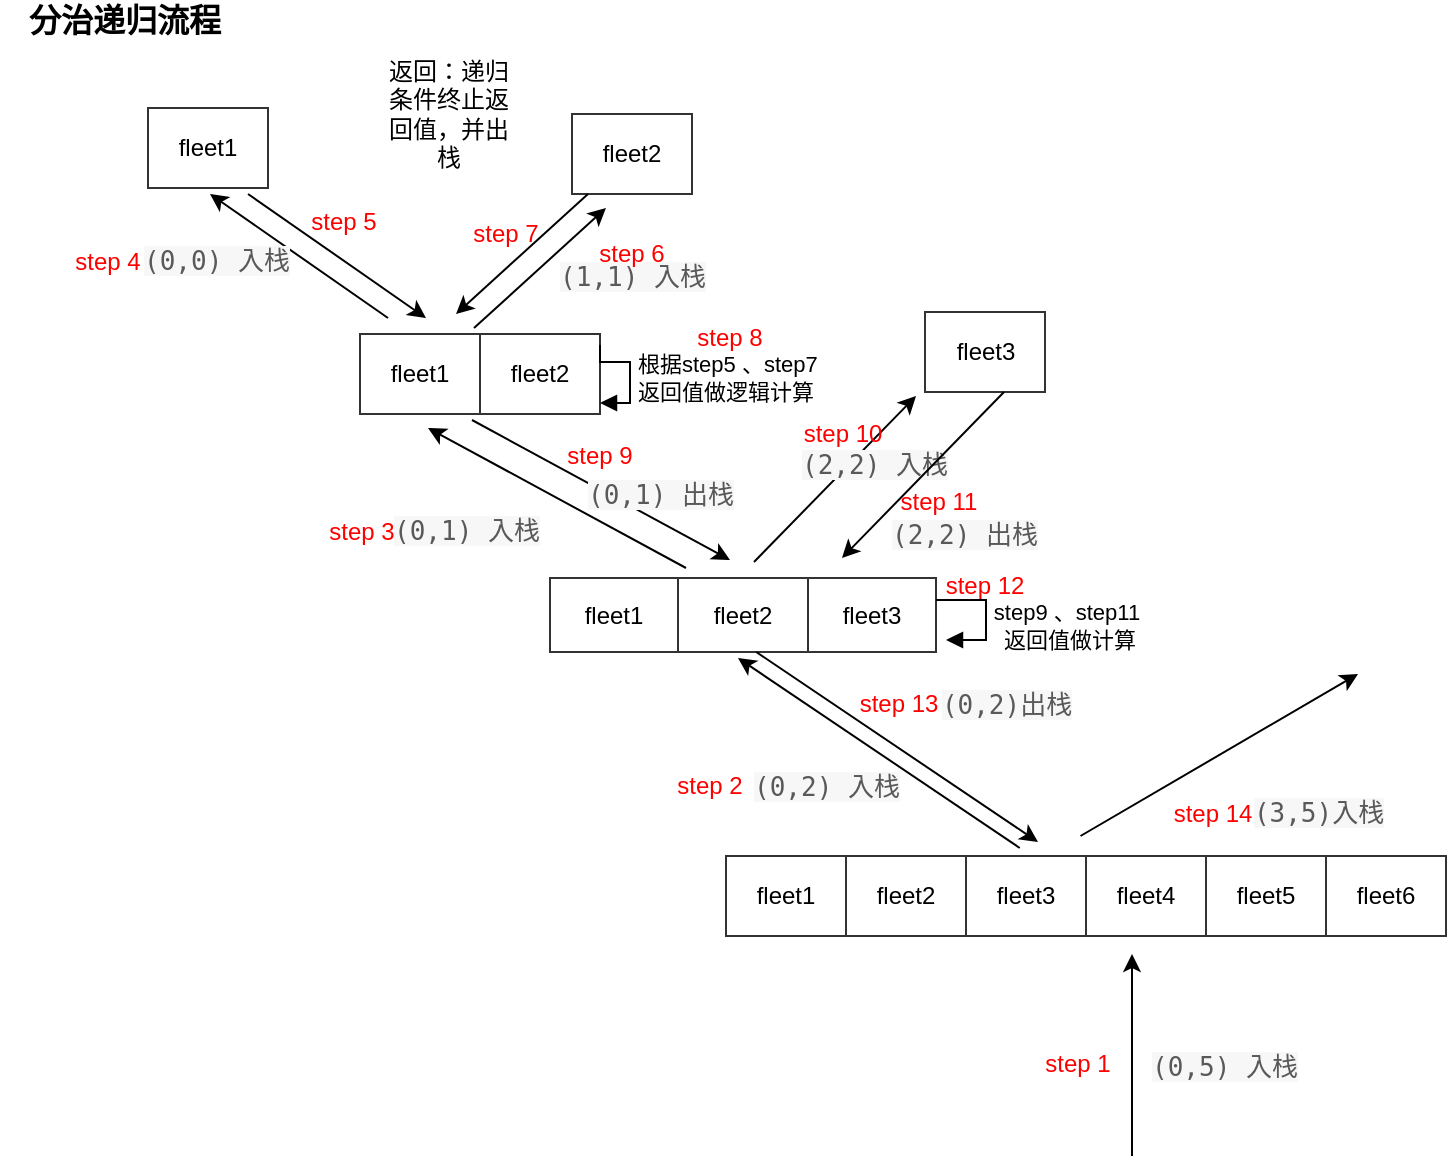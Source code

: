 <mxfile version="13.6.3" type="github">
  <diagram id="Q27-jhYSoCZHdXZTkkZn" name="第 1 页">
    <mxGraphModel dx="946" dy="591" grid="0" gridSize="10" guides="1" tooltips="1" connect="1" arrows="1" fold="1" page="1" pageScale="1" pageWidth="1920" pageHeight="2200" math="0" shadow="0">
      <root>
        <mxCell id="0" />
        <mxCell id="1" parent="0" />
        <mxCell id="Pagb_1e_iWBXcoNiZ67y-1" value="" style="endArrow=classic;html=1;exitX=0.408;exitY=-0.1;exitDx=0;exitDy=0;exitPerimeter=0;" edge="1" parent="1" source="Pagb_1e_iWBXcoNiZ67y-3">
          <mxGeometry width="50" height="50" relative="1" as="geometry">
            <mxPoint x="636" y="1926" as="sourcePoint" />
            <mxPoint x="470" y="1834" as="targetPoint" />
          </mxGeometry>
        </mxCell>
        <mxCell id="Pagb_1e_iWBXcoNiZ67y-2" value="" style="shape=table;html=1;whiteSpace=wrap;startSize=0;container=1;collapsible=0;childLayout=tableLayout;strokeColor=#333333;" vertex="1" parent="1">
          <mxGeometry x="464" y="1933" width="360" height="40" as="geometry" />
        </mxCell>
        <mxCell id="Pagb_1e_iWBXcoNiZ67y-3" style="shape=partialRectangle;html=1;whiteSpace=wrap;collapsible=0;dropTarget=0;pointerEvents=0;fillColor=none;top=0;left=0;bottom=0;right=0;points=[[0,0.5],[1,0.5]];portConstraint=eastwest;" vertex="1" parent="Pagb_1e_iWBXcoNiZ67y-2">
          <mxGeometry width="360" height="40" as="geometry" />
        </mxCell>
        <mxCell id="Pagb_1e_iWBXcoNiZ67y-4" value="fleet1" style="shape=partialRectangle;html=1;whiteSpace=wrap;connectable=0;fillColor=none;top=0;left=0;bottom=0;right=0;overflow=hidden;" vertex="1" parent="Pagb_1e_iWBXcoNiZ67y-3">
          <mxGeometry width="60" height="40" as="geometry" />
        </mxCell>
        <mxCell id="Pagb_1e_iWBXcoNiZ67y-5" value="fleet2" style="shape=partialRectangle;html=1;whiteSpace=wrap;connectable=0;fillColor=none;top=0;left=0;bottom=0;right=0;overflow=hidden;" vertex="1" parent="Pagb_1e_iWBXcoNiZ67y-3">
          <mxGeometry x="60" width="60" height="40" as="geometry" />
        </mxCell>
        <mxCell id="Pagb_1e_iWBXcoNiZ67y-6" value="fleet3" style="shape=partialRectangle;html=1;whiteSpace=wrap;connectable=0;fillColor=none;top=0;left=0;bottom=0;right=0;overflow=hidden;" vertex="1" parent="Pagb_1e_iWBXcoNiZ67y-3">
          <mxGeometry x="120" width="60" height="40" as="geometry" />
        </mxCell>
        <mxCell id="Pagb_1e_iWBXcoNiZ67y-7" value="fleet4" style="shape=partialRectangle;html=1;whiteSpace=wrap;connectable=0;fillColor=none;top=0;left=0;bottom=0;right=0;overflow=hidden;" vertex="1" parent="Pagb_1e_iWBXcoNiZ67y-3">
          <mxGeometry x="180" width="60" height="40" as="geometry" />
        </mxCell>
        <mxCell id="Pagb_1e_iWBXcoNiZ67y-8" value="fleet5" style="shape=partialRectangle;html=1;whiteSpace=wrap;connectable=0;fillColor=none;top=0;left=0;bottom=0;right=0;overflow=hidden;" vertex="1" parent="Pagb_1e_iWBXcoNiZ67y-3">
          <mxGeometry x="240" width="60" height="40" as="geometry" />
        </mxCell>
        <mxCell id="Pagb_1e_iWBXcoNiZ67y-9" value="fleet6" style="shape=partialRectangle;html=1;whiteSpace=wrap;connectable=0;fillColor=none;top=0;left=0;bottom=0;right=0;overflow=hidden;" vertex="1" parent="Pagb_1e_iWBXcoNiZ67y-3">
          <mxGeometry x="300" width="60" height="40" as="geometry" />
        </mxCell>
        <mxCell id="Pagb_1e_iWBXcoNiZ67y-10" value="&lt;span style=&quot;color: rgb(89 , 89 , 89) ; font-family: monospace ; font-size: 13px ; text-align: justify ; background-color: rgb(247 , 247 , 247)&quot;&gt;(0,5) 入栈&lt;/span&gt;" style="text;html=1;align=center;verticalAlign=middle;resizable=0;points=[];autosize=1;" vertex="1" parent="1">
          <mxGeometry x="671" y="2029" width="83" height="18" as="geometry" />
        </mxCell>
        <mxCell id="Pagb_1e_iWBXcoNiZ67y-11" value="" style="endArrow=classic;html=1;" edge="1" parent="1">
          <mxGeometry width="50" height="50" relative="1" as="geometry">
            <mxPoint x="667" y="2083" as="sourcePoint" />
            <mxPoint x="667" y="1982" as="targetPoint" />
          </mxGeometry>
        </mxCell>
        <mxCell id="Pagb_1e_iWBXcoNiZ67y-12" value="&lt;span style=&quot;color: rgb(89 , 89 , 89) ; font-family: monospace ; font-size: 13px ; text-align: justify ; background-color: rgb(247 , 247 , 247)&quot;&gt;(0,2) 入栈&lt;/span&gt;" style="text;html=1;align=center;verticalAlign=middle;resizable=0;points=[];autosize=1;" vertex="1" parent="1">
          <mxGeometry x="472" y="1889" width="83" height="18" as="geometry" />
        </mxCell>
        <mxCell id="Pagb_1e_iWBXcoNiZ67y-13" value="" style="shape=table;html=1;whiteSpace=wrap;startSize=0;container=1;collapsible=0;childLayout=tableLayout;strokeColor=#333333;" vertex="1" parent="1">
          <mxGeometry x="376" y="1794" width="193" height="37" as="geometry" />
        </mxCell>
        <mxCell id="Pagb_1e_iWBXcoNiZ67y-14" value="" style="shape=partialRectangle;html=1;whiteSpace=wrap;collapsible=0;dropTarget=0;pointerEvents=0;fillColor=none;top=0;left=0;bottom=0;right=0;points=[[0,0.5],[1,0.5]];portConstraint=eastwest;" vertex="1" parent="Pagb_1e_iWBXcoNiZ67y-13">
          <mxGeometry width="193" height="37" as="geometry" />
        </mxCell>
        <mxCell id="Pagb_1e_iWBXcoNiZ67y-15" value="fleet1" style="shape=partialRectangle;html=1;whiteSpace=wrap;connectable=0;fillColor=none;top=0;left=0;bottom=0;right=0;overflow=hidden;" vertex="1" parent="Pagb_1e_iWBXcoNiZ67y-14">
          <mxGeometry width="64" height="37" as="geometry" />
        </mxCell>
        <mxCell id="Pagb_1e_iWBXcoNiZ67y-16" value="fleet2" style="shape=partialRectangle;html=1;whiteSpace=wrap;connectable=0;fillColor=none;top=0;left=0;bottom=0;right=0;overflow=hidden;" vertex="1" parent="Pagb_1e_iWBXcoNiZ67y-14">
          <mxGeometry x="64" width="65" height="37" as="geometry" />
        </mxCell>
        <mxCell id="Pagb_1e_iWBXcoNiZ67y-17" value="&lt;span&gt;fleet3&lt;/span&gt;" style="shape=partialRectangle;html=1;whiteSpace=wrap;connectable=0;fillColor=none;top=0;left=0;bottom=0;right=0;overflow=hidden;" vertex="1" parent="Pagb_1e_iWBXcoNiZ67y-14">
          <mxGeometry x="129" width="64" height="37" as="geometry" />
        </mxCell>
        <mxCell id="Pagb_1e_iWBXcoNiZ67y-18" value="" style="endArrow=classic;html=1;" edge="1" parent="1">
          <mxGeometry width="50" height="50" relative="1" as="geometry">
            <mxPoint x="444" y="1789" as="sourcePoint" />
            <mxPoint x="315" y="1719" as="targetPoint" />
          </mxGeometry>
        </mxCell>
        <mxCell id="Pagb_1e_iWBXcoNiZ67y-19" value="&lt;span style=&quot;color: rgb(89 , 89 , 89) ; font-family: monospace ; font-size: 13px ; text-align: justify ; background-color: rgb(247 , 247 , 247)&quot;&gt;(0,1) 入栈&lt;/span&gt;" style="text;html=1;align=center;verticalAlign=middle;resizable=0;points=[];autosize=1;" vertex="1" parent="1">
          <mxGeometry x="292.5" y="1761" width="83" height="18" as="geometry" />
        </mxCell>
        <mxCell id="Pagb_1e_iWBXcoNiZ67y-20" value="" style="shape=table;html=1;whiteSpace=wrap;startSize=0;container=1;collapsible=0;childLayout=tableLayout;strokeColor=#333333;" vertex="1" parent="1">
          <mxGeometry x="281" y="1672" width="120" height="40" as="geometry" />
        </mxCell>
        <mxCell id="Pagb_1e_iWBXcoNiZ67y-21" value="" style="shape=partialRectangle;html=1;whiteSpace=wrap;collapsible=0;dropTarget=0;pointerEvents=0;fillColor=none;top=0;left=0;bottom=0;right=0;points=[[0,0.5],[1,0.5]];portConstraint=eastwest;" vertex="1" parent="Pagb_1e_iWBXcoNiZ67y-20">
          <mxGeometry width="120" height="40" as="geometry" />
        </mxCell>
        <mxCell id="Pagb_1e_iWBXcoNiZ67y-22" value="fleet1" style="shape=partialRectangle;html=1;whiteSpace=wrap;connectable=0;fillColor=none;top=0;left=0;bottom=0;right=0;overflow=hidden;" vertex="1" parent="Pagb_1e_iWBXcoNiZ67y-21">
          <mxGeometry width="60" height="40" as="geometry" />
        </mxCell>
        <mxCell id="Pagb_1e_iWBXcoNiZ67y-23" value="fleet2" style="shape=partialRectangle;html=1;whiteSpace=wrap;connectable=0;fillColor=none;top=0;left=0;bottom=0;right=0;overflow=hidden;" vertex="1" parent="Pagb_1e_iWBXcoNiZ67y-21">
          <mxGeometry x="60" width="60" height="40" as="geometry" />
        </mxCell>
        <mxCell id="Pagb_1e_iWBXcoNiZ67y-24" value="" style="endArrow=classic;html=1;" edge="1" parent="1">
          <mxGeometry width="50" height="50" relative="1" as="geometry">
            <mxPoint x="295" y="1664" as="sourcePoint" />
            <mxPoint x="206" y="1602" as="targetPoint" />
          </mxGeometry>
        </mxCell>
        <mxCell id="Pagb_1e_iWBXcoNiZ67y-25" value="&lt;span style=&quot;color: rgb(89 , 89 , 89) ; font-family: monospace ; font-size: 13px ; text-align: justify ; background-color: rgb(247 , 247 , 247)&quot;&gt;(0,0) 入栈&lt;/span&gt;" style="text;html=1;align=center;verticalAlign=middle;resizable=0;points=[];autosize=1;" vertex="1" parent="1">
          <mxGeometry x="167" y="1626" width="83" height="18" as="geometry" />
        </mxCell>
        <mxCell id="Pagb_1e_iWBXcoNiZ67y-26" value="" style="endArrow=classic;html=1;" edge="1" parent="1">
          <mxGeometry width="50" height="50" relative="1" as="geometry">
            <mxPoint x="338" y="1669" as="sourcePoint" />
            <mxPoint x="404" y="1609" as="targetPoint" />
          </mxGeometry>
        </mxCell>
        <mxCell id="Pagb_1e_iWBXcoNiZ67y-27" value="" style="shape=table;html=1;whiteSpace=wrap;startSize=0;container=1;collapsible=0;childLayout=tableLayout;strokeColor=#333333;" vertex="1" parent="1">
          <mxGeometry x="387" y="1562" width="60" height="40" as="geometry" />
        </mxCell>
        <mxCell id="Pagb_1e_iWBXcoNiZ67y-28" value="" style="shape=partialRectangle;html=1;whiteSpace=wrap;collapsible=0;dropTarget=0;pointerEvents=0;fillColor=none;top=0;left=0;bottom=0;right=0;points=[[0,0.5],[1,0.5]];portConstraint=eastwest;" vertex="1" parent="Pagb_1e_iWBXcoNiZ67y-27">
          <mxGeometry width="60" height="40" as="geometry" />
        </mxCell>
        <mxCell id="Pagb_1e_iWBXcoNiZ67y-29" value="fleet2" style="shape=partialRectangle;html=1;whiteSpace=wrap;connectable=0;fillColor=none;top=0;left=0;bottom=0;right=0;overflow=hidden;" vertex="1" parent="Pagb_1e_iWBXcoNiZ67y-28">
          <mxGeometry width="60" height="40" as="geometry" />
        </mxCell>
        <mxCell id="Pagb_1e_iWBXcoNiZ67y-30" value="&lt;span style=&quot;color: rgb(89 , 89 , 89) ; font-family: monospace ; font-size: 13px ; text-align: justify ; background-color: rgb(247 , 247 , 247)&quot;&gt;(1,1) 入栈&lt;/span&gt;" style="text;html=1;align=center;verticalAlign=middle;resizable=0;points=[];autosize=1;" vertex="1" parent="1">
          <mxGeometry x="375.5" y="1634" width="83" height="18" as="geometry" />
        </mxCell>
        <mxCell id="Pagb_1e_iWBXcoNiZ67y-31" value="&lt;font color=&quot;#ff0000&quot;&gt;step 1&lt;/font&gt;" style="text;html=1;strokeColor=none;fillColor=none;align=center;verticalAlign=middle;whiteSpace=wrap;rounded=0;" vertex="1" parent="1">
          <mxGeometry x="620" y="2027" width="40" height="20" as="geometry" />
        </mxCell>
        <mxCell id="Pagb_1e_iWBXcoNiZ67y-32" value="&lt;font color=&quot;#ff0000&quot;&gt;step 2&lt;/font&gt;" style="text;html=1;strokeColor=none;fillColor=none;align=center;verticalAlign=middle;whiteSpace=wrap;rounded=0;" vertex="1" parent="1">
          <mxGeometry x="435.75" y="1888" width="40" height="20" as="geometry" />
        </mxCell>
        <mxCell id="Pagb_1e_iWBXcoNiZ67y-33" value="&lt;font color=&quot;#ff0000&quot;&gt;step 3&lt;/font&gt;" style="text;html=1;strokeColor=none;fillColor=none;align=center;verticalAlign=middle;whiteSpace=wrap;rounded=0;" vertex="1" parent="1">
          <mxGeometry x="262" y="1761" width="40" height="20" as="geometry" />
        </mxCell>
        <mxCell id="Pagb_1e_iWBXcoNiZ67y-34" value="&lt;font color=&quot;#ff0000&quot;&gt;step 4&lt;/font&gt;" style="text;html=1;strokeColor=none;fillColor=none;align=center;verticalAlign=middle;whiteSpace=wrap;rounded=0;" vertex="1" parent="1">
          <mxGeometry x="135" y="1626" width="40" height="20" as="geometry" />
        </mxCell>
        <mxCell id="Pagb_1e_iWBXcoNiZ67y-35" value="&lt;font color=&quot;#ff0000&quot;&gt;step 6&lt;/font&gt;" style="text;html=1;strokeColor=none;fillColor=none;align=center;verticalAlign=middle;whiteSpace=wrap;rounded=0;" vertex="1" parent="1">
          <mxGeometry x="397" y="1622" width="40" height="20" as="geometry" />
        </mxCell>
        <mxCell id="Pagb_1e_iWBXcoNiZ67y-36" value="根据step5 、step7 &lt;br&gt;返回值做逻辑计算" style="edgeStyle=orthogonalEdgeStyle;html=1;align=left;spacingLeft=2;endArrow=block;rounded=0;" edge="1" parent="1">
          <mxGeometry x="0.075" relative="1" as="geometry">
            <mxPoint x="401" y="1677.5" as="sourcePoint" />
            <Array as="points">
              <mxPoint x="401" y="1686" />
              <mxPoint x="416" y="1686" />
              <mxPoint x="416" y="1707" />
            </Array>
            <mxPoint x="401" y="1706.5" as="targetPoint" />
            <mxPoint as="offset" />
          </mxGeometry>
        </mxCell>
        <mxCell id="Pagb_1e_iWBXcoNiZ67y-37" value="" style="endArrow=classic;html=1;" edge="1" parent="1">
          <mxGeometry width="50" height="50" relative="1" as="geometry">
            <mxPoint x="225" y="1602" as="sourcePoint" />
            <mxPoint x="314" y="1664" as="targetPoint" />
          </mxGeometry>
        </mxCell>
        <mxCell id="Pagb_1e_iWBXcoNiZ67y-38" value="&lt;font color=&quot;#ff0000&quot;&gt;step 5&lt;/font&gt;" style="text;html=1;strokeColor=none;fillColor=none;align=center;verticalAlign=middle;whiteSpace=wrap;rounded=0;" vertex="1" parent="1">
          <mxGeometry x="253" y="1606" width="40" height="20" as="geometry" />
        </mxCell>
        <mxCell id="Pagb_1e_iWBXcoNiZ67y-39" value="" style="shape=table;html=1;whiteSpace=wrap;startSize=0;container=1;collapsible=0;childLayout=tableLayout;strokeColor=#333333;" vertex="1" parent="1">
          <mxGeometry x="175" y="1559" width="60" height="40" as="geometry" />
        </mxCell>
        <mxCell id="Pagb_1e_iWBXcoNiZ67y-40" value="" style="shape=partialRectangle;html=1;whiteSpace=wrap;collapsible=0;dropTarget=0;pointerEvents=0;fillColor=none;top=0;left=0;bottom=0;right=0;points=[[0,0.5],[1,0.5]];portConstraint=eastwest;" vertex="1" parent="Pagb_1e_iWBXcoNiZ67y-39">
          <mxGeometry width="60" height="40" as="geometry" />
        </mxCell>
        <mxCell id="Pagb_1e_iWBXcoNiZ67y-41" value="fleet1" style="shape=partialRectangle;html=1;whiteSpace=wrap;connectable=0;fillColor=none;top=0;left=0;bottom=0;right=0;overflow=hidden;" vertex="1" parent="Pagb_1e_iWBXcoNiZ67y-40">
          <mxGeometry width="60" height="40" as="geometry" />
        </mxCell>
        <mxCell id="Pagb_1e_iWBXcoNiZ67y-42" value="返回：递归条件终止返回值，并出栈" style="text;html=1;strokeColor=none;fillColor=none;align=center;verticalAlign=middle;whiteSpace=wrap;rounded=0;" vertex="1" parent="1">
          <mxGeometry x="293" y="1552" width="65" height="20" as="geometry" />
        </mxCell>
        <mxCell id="Pagb_1e_iWBXcoNiZ67y-43" value="" style="endArrow=classic;html=1;" edge="1" parent="1">
          <mxGeometry width="50" height="50" relative="1" as="geometry">
            <mxPoint x="395" y="1602" as="sourcePoint" />
            <mxPoint x="329" y="1662" as="targetPoint" />
          </mxGeometry>
        </mxCell>
        <mxCell id="Pagb_1e_iWBXcoNiZ67y-44" value="&lt;font color=&quot;#ff0000&quot;&gt;step 7&lt;/font&gt;" style="text;html=1;strokeColor=none;fillColor=none;align=center;verticalAlign=middle;whiteSpace=wrap;rounded=0;" vertex="1" parent="1">
          <mxGeometry x="333.5" y="1612" width="40" height="20" as="geometry" />
        </mxCell>
        <mxCell id="Pagb_1e_iWBXcoNiZ67y-45" value="&lt;font color=&quot;#ff0000&quot;&gt;step 8&lt;/font&gt;" style="text;html=1;strokeColor=none;fillColor=none;align=center;verticalAlign=middle;whiteSpace=wrap;rounded=0;" vertex="1" parent="1">
          <mxGeometry x="446" y="1664" width="40" height="20" as="geometry" />
        </mxCell>
        <mxCell id="Pagb_1e_iWBXcoNiZ67y-46" value="" style="endArrow=classic;html=1;" edge="1" parent="1">
          <mxGeometry width="50" height="50" relative="1" as="geometry">
            <mxPoint x="337" y="1715" as="sourcePoint" />
            <mxPoint x="466" y="1785" as="targetPoint" />
          </mxGeometry>
        </mxCell>
        <mxCell id="Pagb_1e_iWBXcoNiZ67y-47" value="&lt;font color=&quot;#ff0000&quot;&gt;step 9&lt;/font&gt;" style="text;html=1;strokeColor=none;fillColor=none;align=center;verticalAlign=middle;whiteSpace=wrap;rounded=0;" vertex="1" parent="1">
          <mxGeometry x="381" y="1723" width="40" height="20" as="geometry" />
        </mxCell>
        <mxCell id="Pagb_1e_iWBXcoNiZ67y-48" value="&lt;span style=&quot;color: rgb(89 , 89 , 89) ; font-family: monospace ; font-size: 13px ; text-align: justify ; background-color: rgb(247 , 247 , 247)&quot;&gt;(0,1) 出栈&lt;/span&gt;" style="text;html=1;align=center;verticalAlign=middle;resizable=0;points=[];autosize=1;" vertex="1" parent="1">
          <mxGeometry x="389" y="1743" width="83" height="18" as="geometry" />
        </mxCell>
        <mxCell id="Pagb_1e_iWBXcoNiZ67y-49" value="" style="endArrow=classic;html=1;" edge="1" parent="1">
          <mxGeometry width="50" height="50" relative="1" as="geometry">
            <mxPoint x="478" y="1786" as="sourcePoint" />
            <mxPoint x="559" y="1703" as="targetPoint" />
          </mxGeometry>
        </mxCell>
        <mxCell id="Pagb_1e_iWBXcoNiZ67y-50" value="&lt;font color=&quot;#ff0000&quot;&gt;step 10&lt;/font&gt;" style="text;html=1;strokeColor=none;fillColor=none;align=center;verticalAlign=middle;whiteSpace=wrap;rounded=0;" vertex="1" parent="1">
          <mxGeometry x="493" y="1712" width="59" height="20" as="geometry" />
        </mxCell>
        <mxCell id="Pagb_1e_iWBXcoNiZ67y-51" value="&lt;span style=&quot;color: rgb(89 , 89 , 89) ; font-family: monospace ; font-size: 13px ; text-align: justify ; background-color: rgb(247 , 247 , 247)&quot;&gt;(2,2) 入栈&lt;/span&gt;" style="text;html=1;align=center;verticalAlign=middle;resizable=0;points=[];autosize=1;" vertex="1" parent="1">
          <mxGeometry x="496" y="1728" width="83" height="18" as="geometry" />
        </mxCell>
        <mxCell id="Pagb_1e_iWBXcoNiZ67y-52" value="" style="shape=table;html=1;whiteSpace=wrap;startSize=0;container=1;collapsible=0;childLayout=tableLayout;strokeColor=#333333;" vertex="1" parent="1">
          <mxGeometry x="563.5" y="1661" width="60" height="40" as="geometry" />
        </mxCell>
        <mxCell id="Pagb_1e_iWBXcoNiZ67y-53" value="" style="shape=partialRectangle;html=1;whiteSpace=wrap;collapsible=0;dropTarget=0;pointerEvents=0;fillColor=none;top=0;left=0;bottom=0;right=0;points=[[0,0.5],[1,0.5]];portConstraint=eastwest;" vertex="1" parent="Pagb_1e_iWBXcoNiZ67y-52">
          <mxGeometry width="60" height="40" as="geometry" />
        </mxCell>
        <mxCell id="Pagb_1e_iWBXcoNiZ67y-54" value="fleet3" style="shape=partialRectangle;html=1;whiteSpace=wrap;connectable=0;fillColor=none;top=0;left=0;bottom=0;right=0;overflow=hidden;" vertex="1" parent="Pagb_1e_iWBXcoNiZ67y-53">
          <mxGeometry width="60" height="40" as="geometry" />
        </mxCell>
        <mxCell id="Pagb_1e_iWBXcoNiZ67y-55" value="" style="endArrow=classic;html=1;" edge="1" parent="1">
          <mxGeometry width="50" height="50" relative="1" as="geometry">
            <mxPoint x="603" y="1701" as="sourcePoint" />
            <mxPoint x="522" y="1784" as="targetPoint" />
          </mxGeometry>
        </mxCell>
        <mxCell id="Pagb_1e_iWBXcoNiZ67y-56" value="&lt;font color=&quot;#ff0000&quot;&gt;step 11&lt;/font&gt;" style="text;html=1;strokeColor=none;fillColor=none;align=center;verticalAlign=middle;whiteSpace=wrap;rounded=0;" vertex="1" parent="1">
          <mxGeometry x="541" y="1746" width="59" height="20" as="geometry" />
        </mxCell>
        <mxCell id="Pagb_1e_iWBXcoNiZ67y-57" value="&lt;span style=&quot;color: rgb(89 , 89 , 89) ; font-family: monospace ; font-size: 13px ; text-align: justify ; background-color: rgb(247 , 247 , 247)&quot;&gt;(2,2) 出栈&lt;/span&gt;" style="text;html=1;align=center;verticalAlign=middle;resizable=0;points=[];autosize=1;" vertex="1" parent="1">
          <mxGeometry x="541" y="1763" width="83" height="18" as="geometry" />
        </mxCell>
        <mxCell id="Pagb_1e_iWBXcoNiZ67y-58" value="&amp;nbsp;" style="edgeStyle=orthogonalEdgeStyle;html=1;align=left;spacingLeft=2;endArrow=block;rounded=0;entryX=1;entryY=0;" edge="1" parent="1">
          <mxGeometry relative="1" as="geometry">
            <mxPoint x="569" y="1805" as="sourcePoint" />
            <Array as="points">
              <mxPoint x="594" y="1805" />
            </Array>
            <mxPoint x="574" y="1825" as="targetPoint" />
          </mxGeometry>
        </mxCell>
        <mxCell id="Pagb_1e_iWBXcoNiZ67y-59" value="step9 、step11&lt;br&gt;&amp;nbsp;返回值做计算" style="edgeLabel;html=1;align=center;verticalAlign=middle;resizable=0;points=[];" vertex="1" connectable="0" parent="Pagb_1e_iWBXcoNiZ67y-58">
          <mxGeometry x="-0.231" y="-9" relative="1" as="geometry">
            <mxPoint x="49" y="13" as="offset" />
          </mxGeometry>
        </mxCell>
        <mxCell id="Pagb_1e_iWBXcoNiZ67y-60" value="&lt;font color=&quot;#ff0000&quot;&gt;step 12&lt;/font&gt;" style="text;html=1;strokeColor=none;fillColor=none;align=center;verticalAlign=middle;whiteSpace=wrap;rounded=0;" vertex="1" parent="1">
          <mxGeometry x="564" y="1788" width="59" height="20" as="geometry" />
        </mxCell>
        <mxCell id="Pagb_1e_iWBXcoNiZ67y-61" value="" style="endArrow=classic;html=1;exitX=0.408;exitY=-0.1;exitDx=0;exitDy=0;exitPerimeter=0;" edge="1" parent="1">
          <mxGeometry width="50" height="50" relative="1" as="geometry">
            <mxPoint x="479.12" y="1831" as="sourcePoint" />
            <mxPoint x="620" y="1926" as="targetPoint" />
          </mxGeometry>
        </mxCell>
        <mxCell id="Pagb_1e_iWBXcoNiZ67y-62" value="&lt;span style=&quot;color: rgb(89 , 89 , 89) ; font-family: monospace ; font-size: 13px ; text-align: justify ; background-color: rgb(247 , 247 , 247)&quot;&gt;(0,2)出栈&lt;/span&gt;" style="text;html=1;align=center;verticalAlign=middle;resizable=0;points=[];autosize=1;" vertex="1" parent="1">
          <mxGeometry x="566.25" y="1848" width="75" height="18" as="geometry" />
        </mxCell>
        <mxCell id="Pagb_1e_iWBXcoNiZ67y-63" value="&lt;font color=&quot;#ff0000&quot;&gt;step 13&lt;/font&gt;" style="text;html=1;strokeColor=none;fillColor=none;align=center;verticalAlign=middle;whiteSpace=wrap;rounded=0;" vertex="1" parent="1">
          <mxGeometry x="526" y="1847" width="49" height="20" as="geometry" />
        </mxCell>
        <mxCell id="Pagb_1e_iWBXcoNiZ67y-64" value="" style="endArrow=classic;html=1;" edge="1" parent="1">
          <mxGeometry width="50" height="50" relative="1" as="geometry">
            <mxPoint x="641.25" y="1923" as="sourcePoint" />
            <mxPoint x="780" y="1842" as="targetPoint" />
          </mxGeometry>
        </mxCell>
        <mxCell id="Pagb_1e_iWBXcoNiZ67y-65" value="&lt;span style=&quot;color: rgb(89 , 89 , 89) ; font-family: monospace ; font-size: 13px ; text-align: justify ; background-color: rgb(247 , 247 , 247)&quot;&gt;(3,5)入栈&lt;/span&gt;" style="text;html=1;align=center;verticalAlign=middle;resizable=0;points=[];autosize=1;" vertex="1" parent="1">
          <mxGeometry x="722" y="1902" width="75" height="18" as="geometry" />
        </mxCell>
        <mxCell id="Pagb_1e_iWBXcoNiZ67y-66" value="&lt;font color=&quot;#ff0000&quot;&gt;step 14&lt;/font&gt;" style="text;html=1;strokeColor=none;fillColor=none;align=center;verticalAlign=middle;whiteSpace=wrap;rounded=0;" vertex="1" parent="1">
          <mxGeometry x="683" y="1902" width="49" height="20" as="geometry" />
        </mxCell>
        <mxCell id="Pagb_1e_iWBXcoNiZ67y-67" value="分治递归流程" style="text;html=1;strokeColor=none;fillColor=none;align=center;verticalAlign=middle;whiteSpace=wrap;rounded=0;fontStyle=1;fontSize=16;" vertex="1" parent="1">
          <mxGeometry x="101" y="1505" width="125" height="20" as="geometry" />
        </mxCell>
      </root>
    </mxGraphModel>
  </diagram>
</mxfile>
